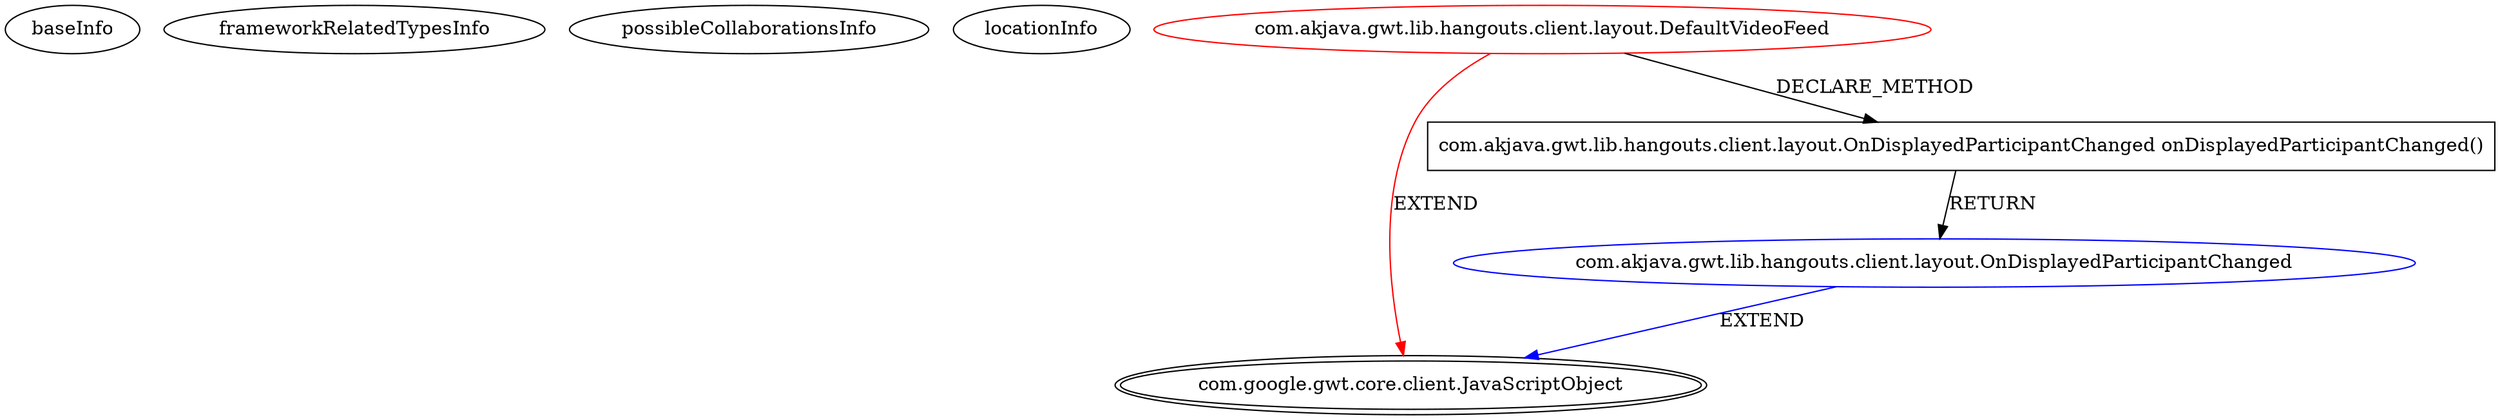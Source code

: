 digraph {
baseInfo[graphId=629,category="extension_graph",isAnonymous=false,possibleRelation=true]
frameworkRelatedTypesInfo[0="com.google.gwt.core.client.JavaScriptObject"]
possibleCollaborationsInfo[0="629~CLIENT_METHOD_DECLARATION-RETURN_TYPE-~com.google.gwt.core.client.JavaScriptObject ~com.google.gwt.core.client.JavaScriptObject ~false~false"]
locationInfo[projectName="akjava-GWT-Hangouts",filePath="/akjava-GWT-Hangouts/GWT-Hangouts-master/src/com/akjava/gwt/lib/hangouts/client/layout/DefaultVideoFeed.java",contextSignature="DefaultVideoFeed",graphId="629"]
0[label="com.akjava.gwt.lib.hangouts.client.layout.DefaultVideoFeed",vertexType="ROOT_CLIENT_CLASS_DECLARATION",isFrameworkType=false,color=red]
1[label="com.google.gwt.core.client.JavaScriptObject",vertexType="FRAMEWORK_CLASS_TYPE",isFrameworkType=true,peripheries=2]
2[label="com.akjava.gwt.lib.hangouts.client.layout.OnDisplayedParticipantChanged onDisplayedParticipantChanged()",vertexType="CLIENT_METHOD_DECLARATION",isFrameworkType=false,shape=box]
3[label="com.akjava.gwt.lib.hangouts.client.layout.OnDisplayedParticipantChanged",vertexType="REFERENCE_CLIENT_CLASS_DECLARATION",isFrameworkType=false,color=blue]
0->1[label="EXTEND",color=red]
0->2[label="DECLARE_METHOD"]
3->1[label="EXTEND",color=blue]
2->3[label="RETURN"]
}
